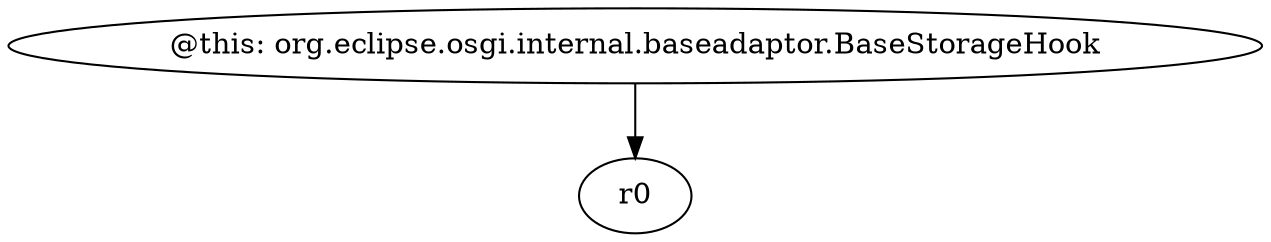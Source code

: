 digraph g {
0[label="@this: org.eclipse.osgi.internal.baseadaptor.BaseStorageHook"]
1[label="r0"]
0->1[label=""]
}